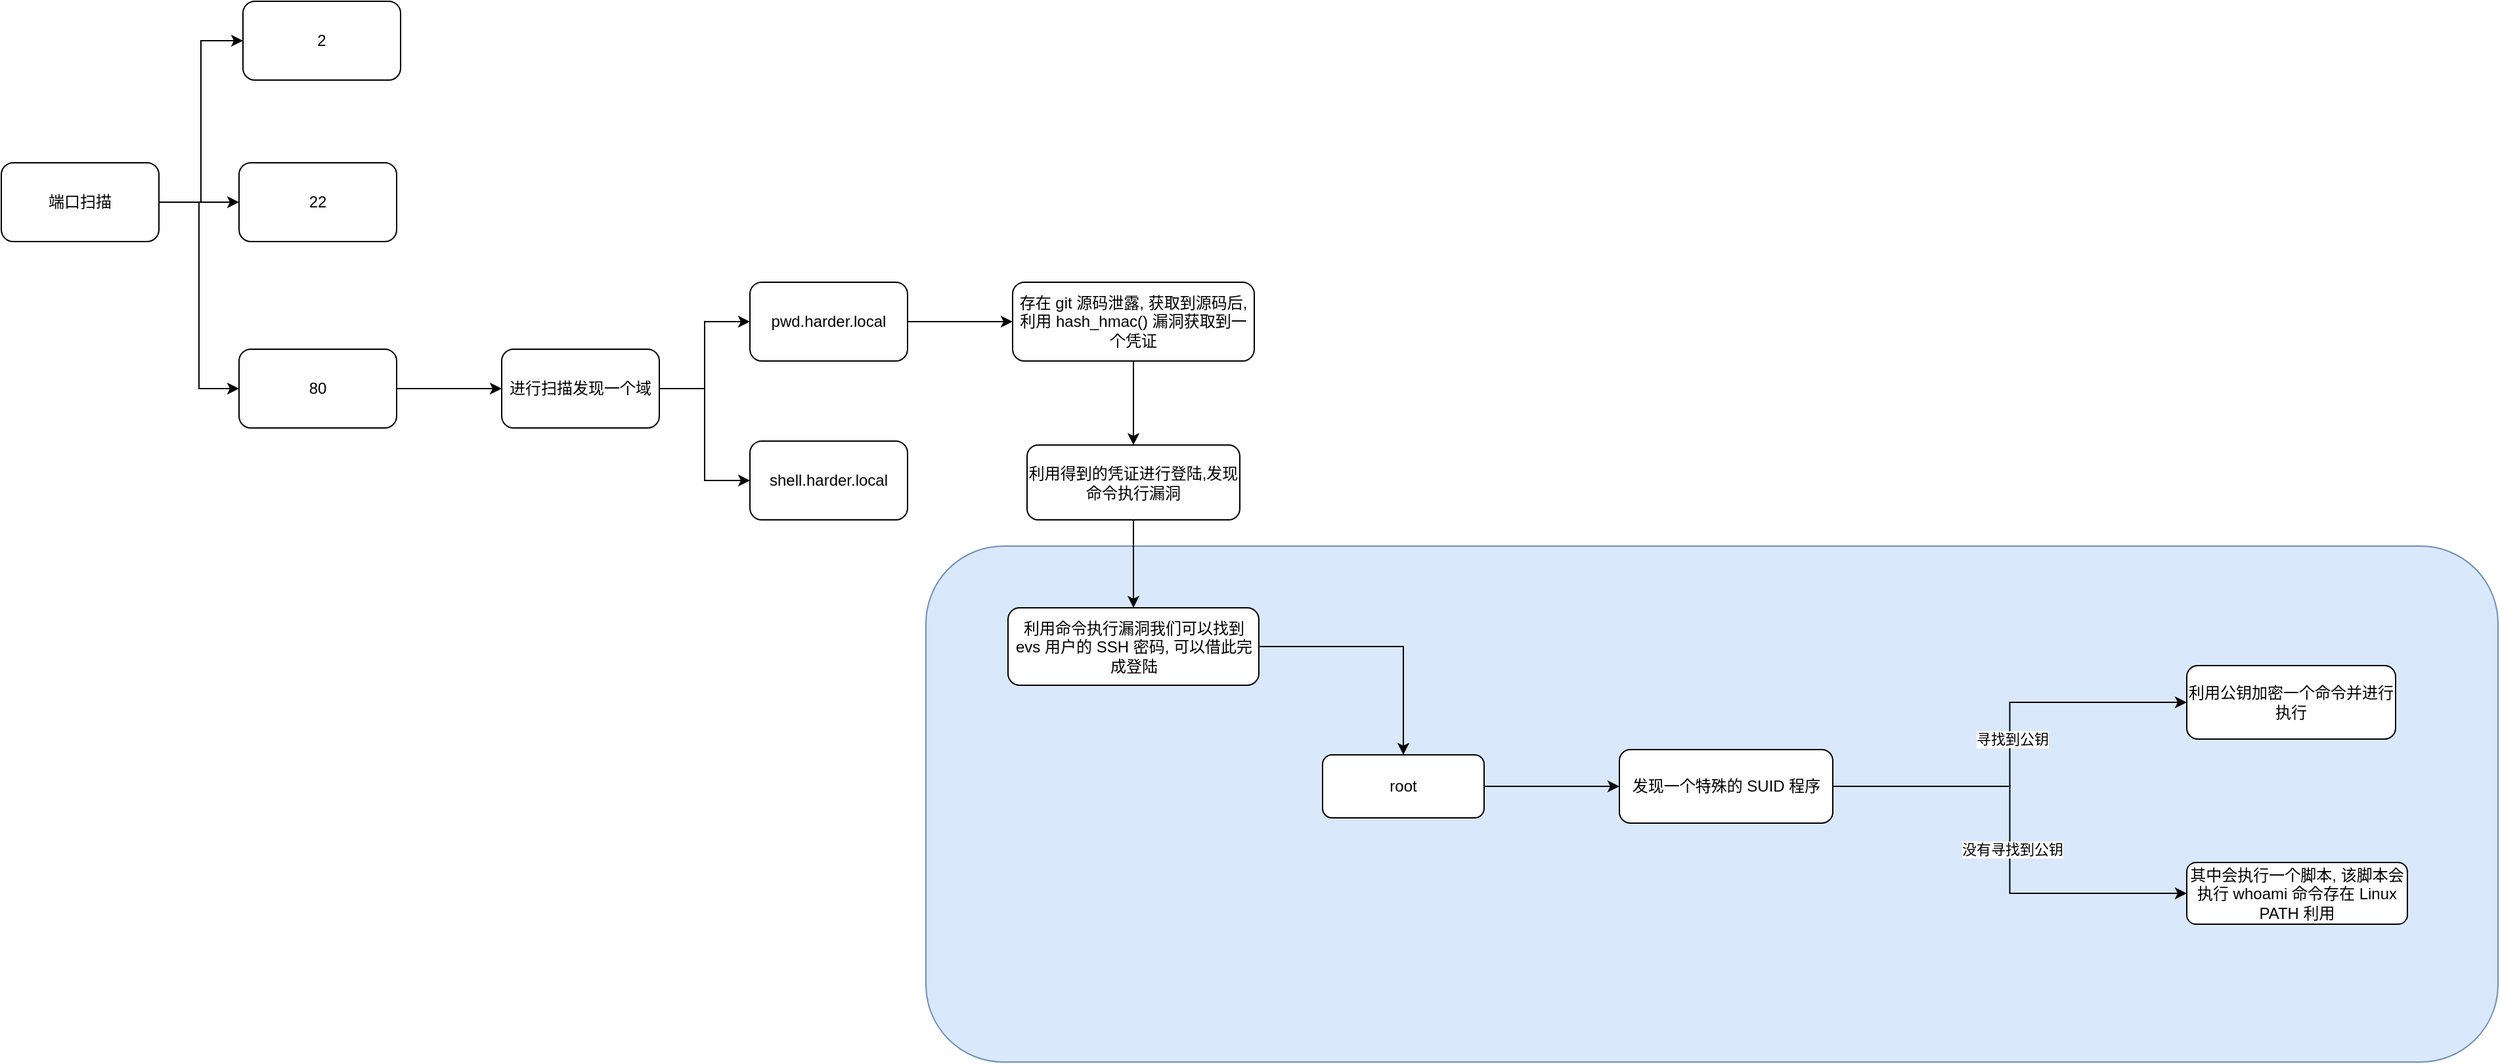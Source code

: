 <mxfile version="21.8.2" type="github">
  <diagram name="第 1 页" id="sXRHEPuGrJEAm_WTq8D9">
    <mxGraphModel dx="2333" dy="1291" grid="0" gridSize="10" guides="1" tooltips="1" connect="1" arrows="1" fold="1" page="0" pageScale="1" pageWidth="827" pageHeight="1169" math="0" shadow="0">
      <root>
        <mxCell id="0" />
        <mxCell id="1" parent="0" />
        <mxCell id="Zjcn2LOmt9k-8Wvf9Min-43" value="" style="rounded=1;whiteSpace=wrap;html=1;fillColor=#dae8fc;strokeColor=#6c8ebf;" vertex="1" parent="1">
          <mxGeometry x="728" y="516" width="1197" height="393" as="geometry" />
        </mxCell>
        <mxCell id="Zjcn2LOmt9k-8Wvf9Min-3" value="" style="edgeStyle=orthogonalEdgeStyle;rounded=0;orthogonalLoop=1;jettySize=auto;html=1;entryX=0;entryY=0.5;entryDx=0;entryDy=0;" edge="1" parent="1" source="Zjcn2LOmt9k-8Wvf9Min-1" target="Zjcn2LOmt9k-8Wvf9Min-2">
          <mxGeometry relative="1" as="geometry" />
        </mxCell>
        <mxCell id="Zjcn2LOmt9k-8Wvf9Min-6" style="edgeStyle=orthogonalEdgeStyle;rounded=0;orthogonalLoop=1;jettySize=auto;html=1;" edge="1" parent="1" source="Zjcn2LOmt9k-8Wvf9Min-1" target="Zjcn2LOmt9k-8Wvf9Min-4">
          <mxGeometry relative="1" as="geometry" />
        </mxCell>
        <mxCell id="Zjcn2LOmt9k-8Wvf9Min-7" style="edgeStyle=orthogonalEdgeStyle;rounded=0;orthogonalLoop=1;jettySize=auto;html=1;entryX=0;entryY=0.5;entryDx=0;entryDy=0;" edge="1" parent="1" source="Zjcn2LOmt9k-8Wvf9Min-1" target="Zjcn2LOmt9k-8Wvf9Min-5">
          <mxGeometry relative="1" as="geometry" />
        </mxCell>
        <mxCell id="Zjcn2LOmt9k-8Wvf9Min-1" value="端口扫描" style="rounded=1;whiteSpace=wrap;html=1;" vertex="1" parent="1">
          <mxGeometry x="24" y="224" width="120" height="60" as="geometry" />
        </mxCell>
        <mxCell id="Zjcn2LOmt9k-8Wvf9Min-2" value="2" style="whiteSpace=wrap;html=1;rounded=1;" vertex="1" parent="1">
          <mxGeometry x="208" y="101" width="120" height="60" as="geometry" />
        </mxCell>
        <mxCell id="Zjcn2LOmt9k-8Wvf9Min-4" value="22" style="whiteSpace=wrap;html=1;rounded=1;" vertex="1" parent="1">
          <mxGeometry x="205" y="224" width="120" height="60" as="geometry" />
        </mxCell>
        <mxCell id="Zjcn2LOmt9k-8Wvf9Min-9" value="" style="edgeStyle=orthogonalEdgeStyle;rounded=0;orthogonalLoop=1;jettySize=auto;html=1;" edge="1" parent="1" source="Zjcn2LOmt9k-8Wvf9Min-5" target="Zjcn2LOmt9k-8Wvf9Min-8">
          <mxGeometry relative="1" as="geometry" />
        </mxCell>
        <mxCell id="Zjcn2LOmt9k-8Wvf9Min-5" value="80" style="whiteSpace=wrap;html=1;rounded=1;" vertex="1" parent="1">
          <mxGeometry x="205" y="366" width="120" height="60" as="geometry" />
        </mxCell>
        <mxCell id="Zjcn2LOmt9k-8Wvf9Min-11" value="" style="edgeStyle=orthogonalEdgeStyle;rounded=0;orthogonalLoop=1;jettySize=auto;html=1;" edge="1" parent="1" source="Zjcn2LOmt9k-8Wvf9Min-8" target="Zjcn2LOmt9k-8Wvf9Min-10">
          <mxGeometry relative="1" as="geometry" />
        </mxCell>
        <mxCell id="Zjcn2LOmt9k-8Wvf9Min-13" style="edgeStyle=orthogonalEdgeStyle;rounded=0;orthogonalLoop=1;jettySize=auto;html=1;entryX=0;entryY=0.5;entryDx=0;entryDy=0;" edge="1" parent="1" source="Zjcn2LOmt9k-8Wvf9Min-8" target="Zjcn2LOmt9k-8Wvf9Min-12">
          <mxGeometry relative="1" as="geometry" />
        </mxCell>
        <mxCell id="Zjcn2LOmt9k-8Wvf9Min-8" value="进行扫描发现一个域" style="whiteSpace=wrap;html=1;rounded=1;" vertex="1" parent="1">
          <mxGeometry x="405" y="366" width="120" height="60" as="geometry" />
        </mxCell>
        <mxCell id="Zjcn2LOmt9k-8Wvf9Min-15" value="" style="edgeStyle=orthogonalEdgeStyle;rounded=0;orthogonalLoop=1;jettySize=auto;html=1;" edge="1" parent="1" source="Zjcn2LOmt9k-8Wvf9Min-10" target="Zjcn2LOmt9k-8Wvf9Min-14">
          <mxGeometry relative="1" as="geometry" />
        </mxCell>
        <mxCell id="Zjcn2LOmt9k-8Wvf9Min-10" value="pwd.harder.local" style="whiteSpace=wrap;html=1;rounded=1;" vertex="1" parent="1">
          <mxGeometry x="594" y="315" width="120" height="60" as="geometry" />
        </mxCell>
        <mxCell id="Zjcn2LOmt9k-8Wvf9Min-12" value="shell.harder.local" style="whiteSpace=wrap;html=1;rounded=1;" vertex="1" parent="1">
          <mxGeometry x="594" y="436" width="120" height="60" as="geometry" />
        </mxCell>
        <mxCell id="Zjcn2LOmt9k-8Wvf9Min-17" value="" style="edgeStyle=orthogonalEdgeStyle;rounded=0;orthogonalLoop=1;jettySize=auto;html=1;" edge="1" parent="1" source="Zjcn2LOmt9k-8Wvf9Min-14" target="Zjcn2LOmt9k-8Wvf9Min-16">
          <mxGeometry relative="1" as="geometry" />
        </mxCell>
        <mxCell id="Zjcn2LOmt9k-8Wvf9Min-14" value="存在 git 源码泄露, 获取到源码后, 利用&amp;nbsp;hash_hmac() 漏洞获取到一个凭证" style="whiteSpace=wrap;html=1;rounded=1;" vertex="1" parent="1">
          <mxGeometry x="794" y="315" width="184" height="60" as="geometry" />
        </mxCell>
        <mxCell id="Zjcn2LOmt9k-8Wvf9Min-36" style="edgeStyle=orthogonalEdgeStyle;rounded=0;orthogonalLoop=1;jettySize=auto;html=1;entryX=0.5;entryY=0;entryDx=0;entryDy=0;" edge="1" parent="1" source="Zjcn2LOmt9k-8Wvf9Min-16" target="Zjcn2LOmt9k-8Wvf9Min-21">
          <mxGeometry relative="1" as="geometry" />
        </mxCell>
        <mxCell id="Zjcn2LOmt9k-8Wvf9Min-16" value="利用得到的凭证进行登陆,发现命令执行漏洞" style="whiteSpace=wrap;html=1;rounded=1;" vertex="1" parent="1">
          <mxGeometry x="805" y="439" width="162" height="57" as="geometry" />
        </mxCell>
        <mxCell id="Zjcn2LOmt9k-8Wvf9Min-37" style="edgeStyle=orthogonalEdgeStyle;rounded=0;orthogonalLoop=1;jettySize=auto;html=1;entryX=0.5;entryY=0;entryDx=0;entryDy=0;" edge="1" parent="1" source="Zjcn2LOmt9k-8Wvf9Min-21" target="Zjcn2LOmt9k-8Wvf9Min-26">
          <mxGeometry relative="1" as="geometry" />
        </mxCell>
        <mxCell id="Zjcn2LOmt9k-8Wvf9Min-21" value="利用命令执行漏洞我们可以找到 evs 用户的 SSH 密码, 可以借此完成登陆" style="whiteSpace=wrap;html=1;rounded=1;" vertex="1" parent="1">
          <mxGeometry x="790.5" y="563" width="191" height="59" as="geometry" />
        </mxCell>
        <mxCell id="Zjcn2LOmt9k-8Wvf9Min-26" value="root" style="rounded=1;whiteSpace=wrap;html=1;" vertex="1" parent="1">
          <mxGeometry x="1030" y="675" width="123" height="48" as="geometry" />
        </mxCell>
        <mxCell id="Zjcn2LOmt9k-8Wvf9Min-38" style="edgeStyle=orthogonalEdgeStyle;rounded=0;orthogonalLoop=1;jettySize=auto;html=1;entryX=0;entryY=0.5;entryDx=0;entryDy=0;" edge="1" parent="1" source="Zjcn2LOmt9k-8Wvf9Min-27" target="Zjcn2LOmt9k-8Wvf9Min-29">
          <mxGeometry relative="1" as="geometry" />
        </mxCell>
        <mxCell id="Zjcn2LOmt9k-8Wvf9Min-41" value="没有寻找到公钥" style="edgeLabel;html=1;align=center;verticalAlign=middle;resizable=0;points=[];" vertex="1" connectable="0" parent="Zjcn2LOmt9k-8Wvf9Min-38">
          <mxGeometry x="0.04" y="1" relative="1" as="geometry">
            <mxPoint as="offset" />
          </mxGeometry>
        </mxCell>
        <mxCell id="Zjcn2LOmt9k-8Wvf9Min-39" style="edgeStyle=orthogonalEdgeStyle;rounded=0;orthogonalLoop=1;jettySize=auto;html=1;entryX=0;entryY=0.5;entryDx=0;entryDy=0;" edge="1" parent="1" source="Zjcn2LOmt9k-8Wvf9Min-27" target="Zjcn2LOmt9k-8Wvf9Min-32">
          <mxGeometry relative="1" as="geometry" />
        </mxCell>
        <mxCell id="Zjcn2LOmt9k-8Wvf9Min-42" value="寻找到公钥" style="edgeLabel;html=1;align=center;verticalAlign=middle;resizable=0;points=[];" vertex="1" connectable="0" parent="Zjcn2LOmt9k-8Wvf9Min-39">
          <mxGeometry x="0.025" y="-1" relative="1" as="geometry">
            <mxPoint as="offset" />
          </mxGeometry>
        </mxCell>
        <mxCell id="Zjcn2LOmt9k-8Wvf9Min-27" value="发现一个特殊的 SUID 程序" style="whiteSpace=wrap;html=1;rounded=1;" vertex="1" parent="1">
          <mxGeometry x="1256" y="671" width="162.5" height="56" as="geometry" />
        </mxCell>
        <mxCell id="Zjcn2LOmt9k-8Wvf9Min-28" value="" style="edgeStyle=orthogonalEdgeStyle;rounded=0;orthogonalLoop=1;jettySize=auto;html=1;" edge="1" parent="1" source="Zjcn2LOmt9k-8Wvf9Min-26" target="Zjcn2LOmt9k-8Wvf9Min-27">
          <mxGeometry relative="1" as="geometry" />
        </mxCell>
        <mxCell id="Zjcn2LOmt9k-8Wvf9Min-29" value="其中会执行一个脚本, 该脚本会执行 whoami 命令存在 Linux PATH 利用" style="whiteSpace=wrap;html=1;rounded=1;" vertex="1" parent="1">
          <mxGeometry x="1688" y="757" width="168" height="47" as="geometry" />
        </mxCell>
        <mxCell id="Zjcn2LOmt9k-8Wvf9Min-32" value="利用公钥加密一个命令并进行执行" style="whiteSpace=wrap;html=1;rounded=1;" vertex="1" parent="1">
          <mxGeometry x="1688" y="607" width="159" height="56" as="geometry" />
        </mxCell>
      </root>
    </mxGraphModel>
  </diagram>
</mxfile>
